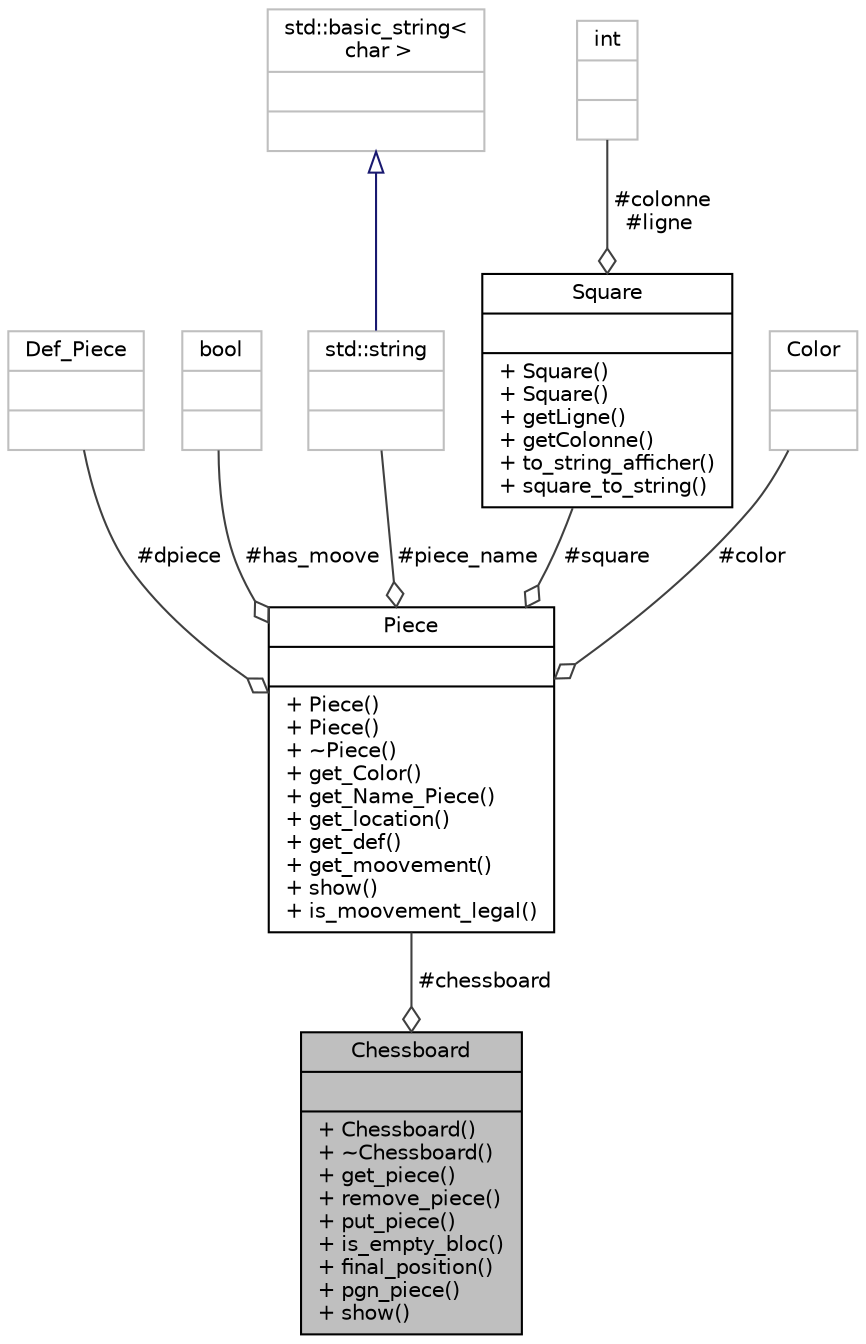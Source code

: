 digraph "Chessboard"
{
 // LATEX_PDF_SIZE
  edge [fontname="Helvetica",fontsize="10",labelfontname="Helvetica",labelfontsize="10"];
  node [fontname="Helvetica",fontsize="10",shape=record];
  Node1 [label="{Chessboard\n||+ Chessboard()\l+ ~Chessboard()\l+ get_piece()\l+ remove_piece()\l+ put_piece()\l+ is_empty_bloc()\l+ final_position()\l+ pgn_piece()\l+ show()\l}",height=0.2,width=0.4,color="black", fillcolor="grey75", style="filled", fontcolor="black",tooltip="Cette classe a pour vocation de manipuler l'échiquier. Elle a pour rôle de l'initialiser et de mainte..."];
  Node2 -> Node1 [color="grey25",fontsize="10",style="solid",label=" #chessboard" ,arrowhead="odiamond",fontname="Helvetica"];
  Node2 [label="{Piece\n||+ Piece()\l+ Piece()\l+ ~Piece()\l+ get_Color()\l+ get_Name_Piece()\l+ get_location()\l+ get_def()\l+ get_moovement()\l+ show()\l+ is_moovement_legal()\l}",height=0.2,width=0.4,color="black", fillcolor="white", style="filled",URL="$d5/df0/classPiece.html",tooltip="Cette classe va gérer les différentes pièces présentes sur l'échiquier et leurs couleurs à chacunes."];
  Node3 -> Node2 [color="grey25",fontsize="10",style="solid",label=" #dpiece" ,arrowhead="odiamond",fontname="Helvetica"];
  Node3 [label="{Def_Piece\n||}",height=0.2,width=0.4,color="grey75", fillcolor="white", style="filled",tooltip=" "];
  Node4 -> Node2 [color="grey25",fontsize="10",style="solid",label=" #has_moove" ,arrowhead="odiamond",fontname="Helvetica"];
  Node4 [label="{bool\n||}",height=0.2,width=0.4,color="grey75", fillcolor="white", style="filled",tooltip=" "];
  Node5 -> Node2 [color="grey25",fontsize="10",style="solid",label=" #piece_name" ,arrowhead="odiamond",fontname="Helvetica"];
  Node5 [label="{std::string\n||}",height=0.2,width=0.4,color="grey75", fillcolor="white", style="filled",tooltip="STL class."];
  Node6 -> Node5 [dir="back",color="midnightblue",fontsize="10",style="solid",arrowtail="onormal",fontname="Helvetica"];
  Node6 [label="{std::basic_string\<\l char \>\n||}",height=0.2,width=0.4,color="grey75", fillcolor="white", style="filled",tooltip="STL class."];
  Node7 -> Node2 [color="grey25",fontsize="10",style="solid",label=" #square" ,arrowhead="odiamond",fontname="Helvetica"];
  Node7 [label="{Square\n||+ Square()\l+ Square()\l+ getLigne()\l+ getColonne()\l+ to_string_afficher()\l+ square_to_string()\l}",height=0.2,width=0.4,color="black", fillcolor="white", style="filled",URL="$d3/d72/classSquare.html",tooltip="Cette classe a pour vocation de représenter l'état et la position d'une pièce."];
  Node8 -> Node7 [color="grey25",fontsize="10",style="solid",label=" #colonne\n#ligne" ,arrowhead="odiamond",fontname="Helvetica"];
  Node8 [label="{int\n||}",height=0.2,width=0.4,color="grey75", fillcolor="white", style="filled",tooltip=" "];
  Node9 -> Node2 [color="grey25",fontsize="10",style="solid",label=" #color" ,arrowhead="odiamond",fontname="Helvetica"];
  Node9 [label="{Color\n||}",height=0.2,width=0.4,color="grey75", fillcolor="white", style="filled",tooltip=" "];
}
